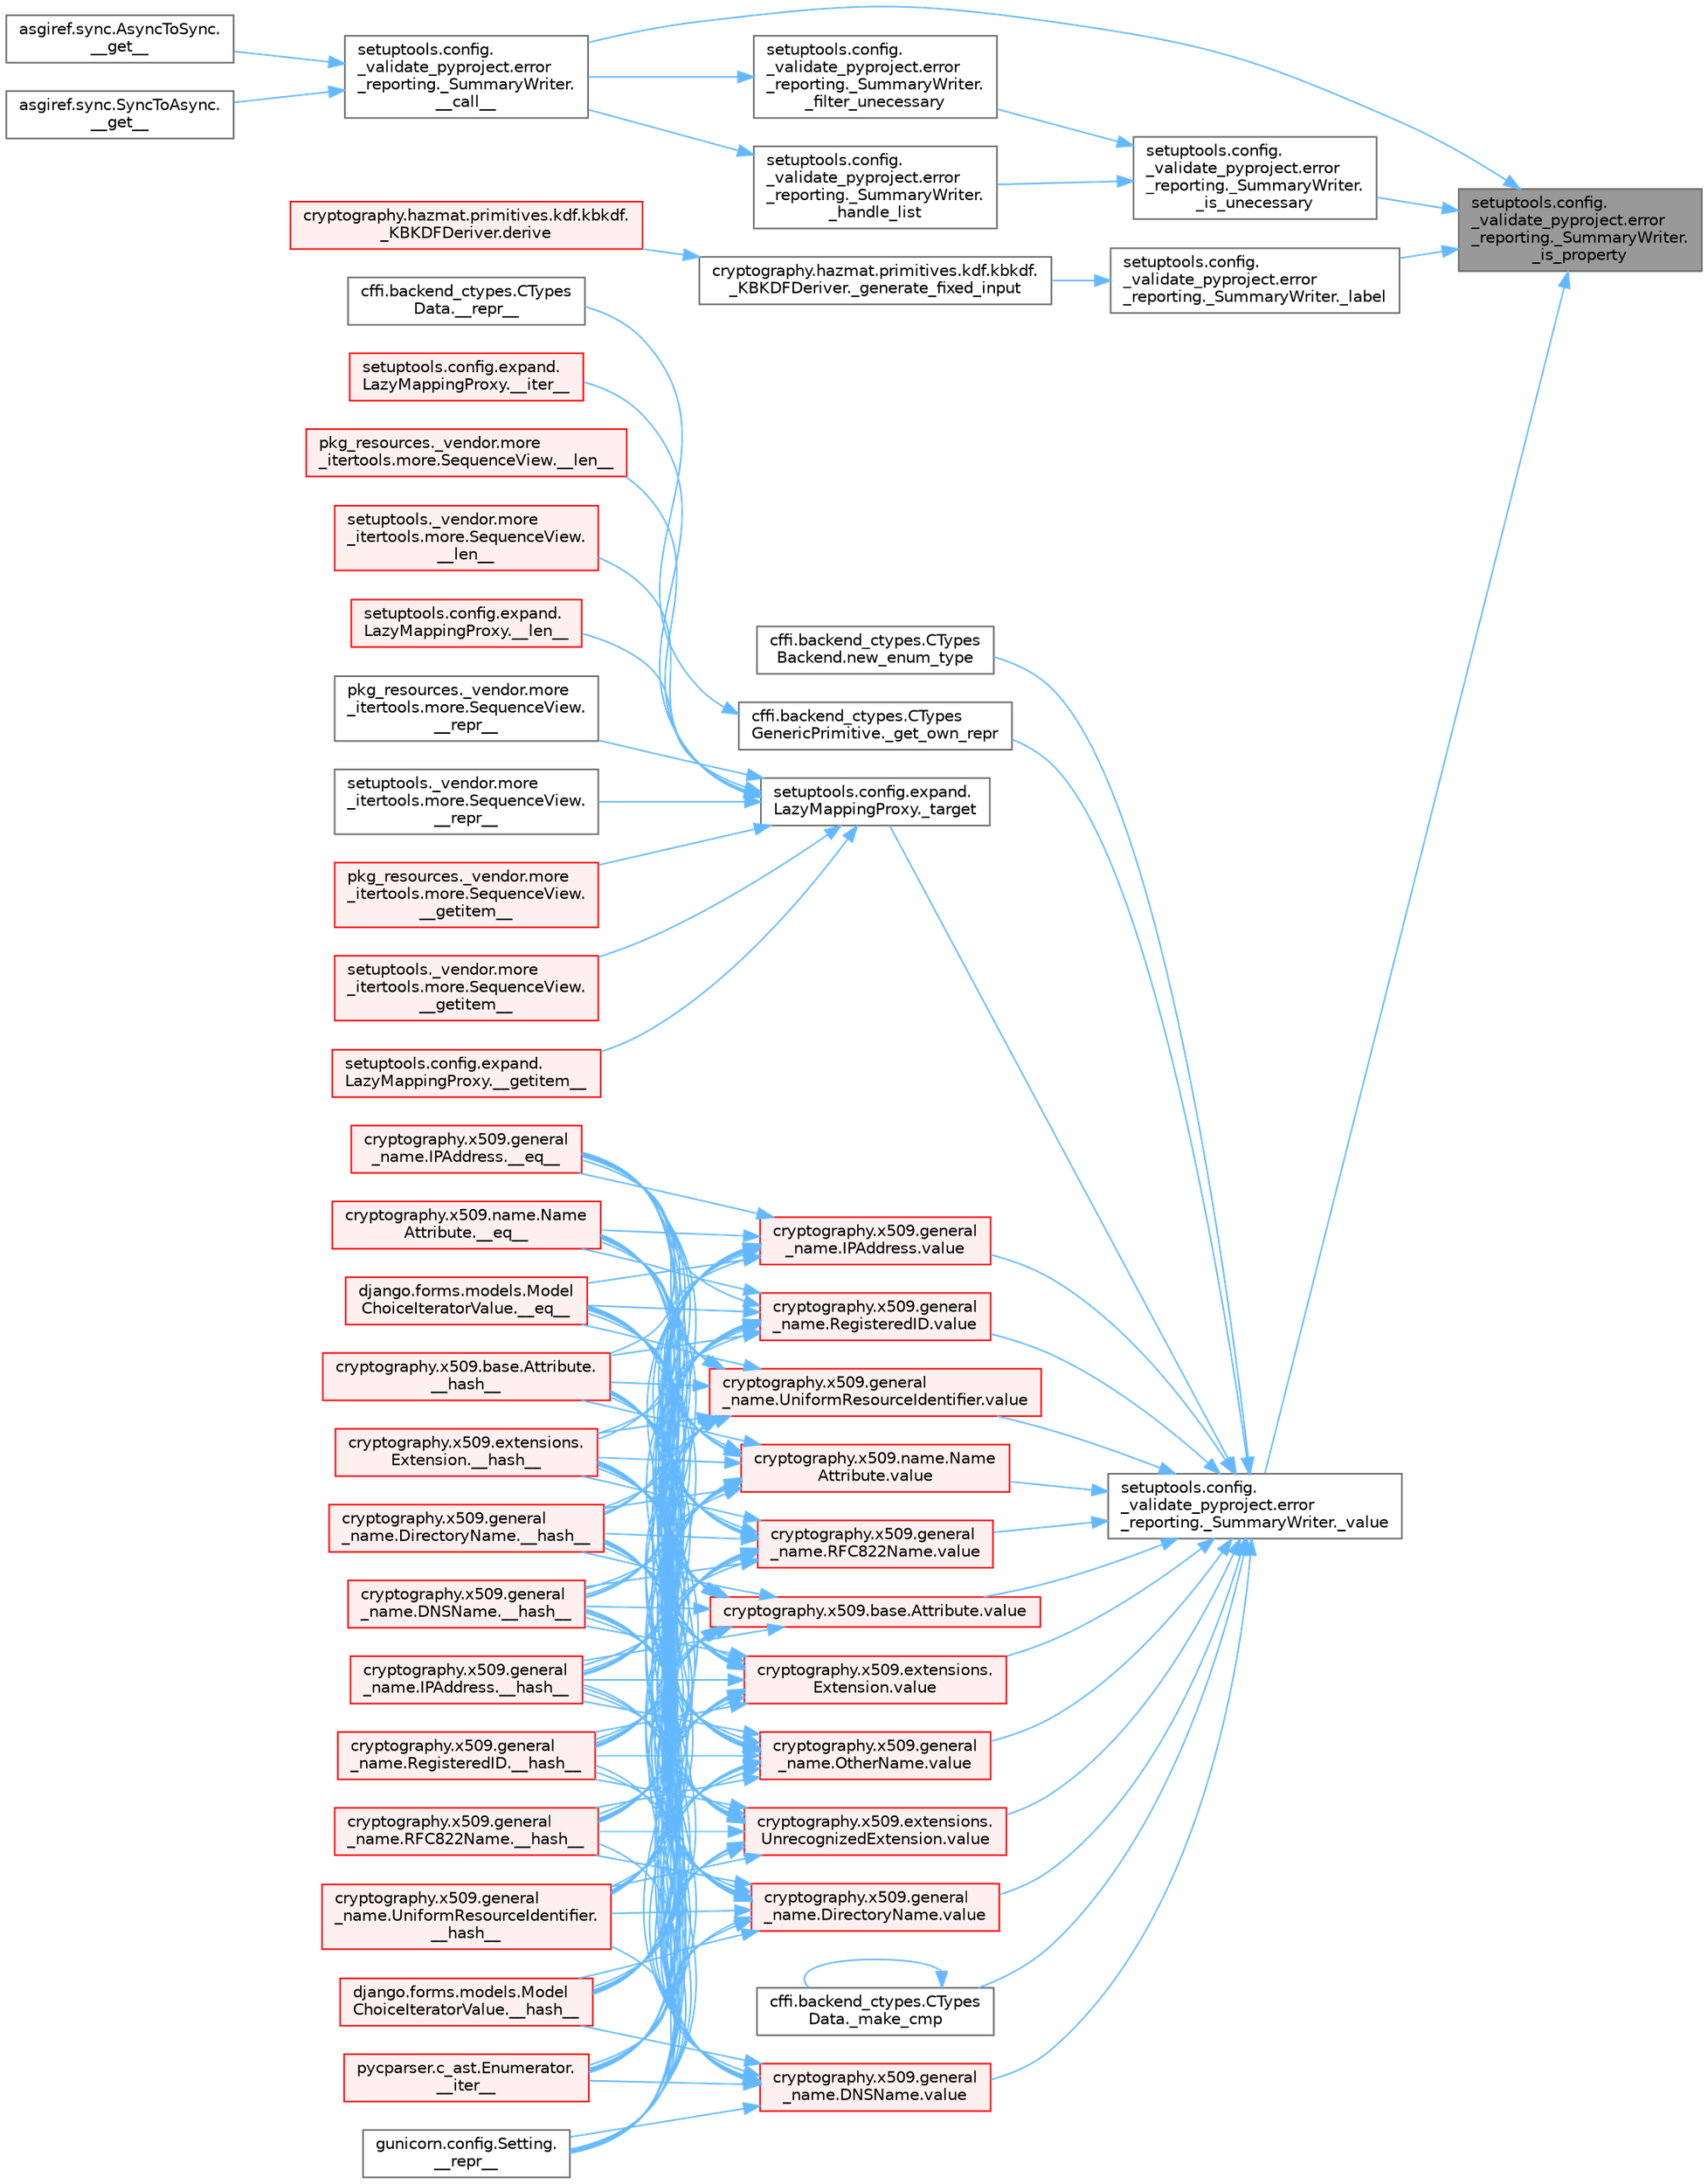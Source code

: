 digraph "setuptools.config._validate_pyproject.error_reporting._SummaryWriter._is_property"
{
 // LATEX_PDF_SIZE
  bgcolor="transparent";
  edge [fontname=Helvetica,fontsize=10,labelfontname=Helvetica,labelfontsize=10];
  node [fontname=Helvetica,fontsize=10,shape=box,height=0.2,width=0.4];
  rankdir="RL";
  Node1 [id="Node000001",label="setuptools.config.\l_validate_pyproject.error\l_reporting._SummaryWriter.\l_is_property",height=0.2,width=0.4,color="gray40", fillcolor="grey60", style="filled", fontcolor="black",tooltip=" "];
  Node1 -> Node2 [id="edge1_Node000001_Node000002",dir="back",color="steelblue1",style="solid",tooltip=" "];
  Node2 [id="Node000002",label="setuptools.config.\l_validate_pyproject.error\l_reporting._SummaryWriter.\l__call__",height=0.2,width=0.4,color="grey40", fillcolor="white", style="filled",URL="$classsetuptools_1_1config_1_1__validate__pyproject_1_1error__reporting_1_1___summary_writer.html#abaf62f876d0bbe689412e9056ff1ae9d",tooltip=" "];
  Node2 -> Node3 [id="edge2_Node000002_Node000003",dir="back",color="steelblue1",style="solid",tooltip=" "];
  Node3 [id="Node000003",label="asgiref.sync.AsyncToSync.\l__get__",height=0.2,width=0.4,color="grey40", fillcolor="white", style="filled",URL="$classasgiref_1_1sync_1_1_async_to_sync.html#a23e9ef7a73da98dad9e3f4e65846969b",tooltip=" "];
  Node2 -> Node4 [id="edge3_Node000002_Node000004",dir="back",color="steelblue1",style="solid",tooltip=" "];
  Node4 [id="Node000004",label="asgiref.sync.SyncToAsync.\l__get__",height=0.2,width=0.4,color="grey40", fillcolor="white", style="filled",URL="$classasgiref_1_1sync_1_1_sync_to_async.html#aebdfbe3f01079a529fd2f39810597381",tooltip=" "];
  Node1 -> Node5 [id="edge4_Node000001_Node000005",dir="back",color="steelblue1",style="solid",tooltip=" "];
  Node5 [id="Node000005",label="setuptools.config.\l_validate_pyproject.error\l_reporting._SummaryWriter.\l_is_unecessary",height=0.2,width=0.4,color="grey40", fillcolor="white", style="filled",URL="$classsetuptools_1_1config_1_1__validate__pyproject_1_1error__reporting_1_1___summary_writer.html#a1db092de2d8ad5c67e180d62a5cc90b7",tooltip=" "];
  Node5 -> Node6 [id="edge5_Node000005_Node000006",dir="back",color="steelblue1",style="solid",tooltip=" "];
  Node6 [id="Node000006",label="setuptools.config.\l_validate_pyproject.error\l_reporting._SummaryWriter.\l_filter_unecessary",height=0.2,width=0.4,color="grey40", fillcolor="white", style="filled",URL="$classsetuptools_1_1config_1_1__validate__pyproject_1_1error__reporting_1_1___summary_writer.html#af8a449f2a587025ceb9afd67c94ef5ac",tooltip=" "];
  Node6 -> Node2 [id="edge6_Node000006_Node000002",dir="back",color="steelblue1",style="solid",tooltip=" "];
  Node5 -> Node7 [id="edge7_Node000005_Node000007",dir="back",color="steelblue1",style="solid",tooltip=" "];
  Node7 [id="Node000007",label="setuptools.config.\l_validate_pyproject.error\l_reporting._SummaryWriter.\l_handle_list",height=0.2,width=0.4,color="grey40", fillcolor="white", style="filled",URL="$classsetuptools_1_1config_1_1__validate__pyproject_1_1error__reporting_1_1___summary_writer.html#a0fac6ad412b27fcfe83dfa158ea7f30b",tooltip=" "];
  Node7 -> Node2 [id="edge8_Node000007_Node000002",dir="back",color="steelblue1",style="solid",tooltip=" "];
  Node1 -> Node8 [id="edge9_Node000001_Node000008",dir="back",color="steelblue1",style="solid",tooltip=" "];
  Node8 [id="Node000008",label="setuptools.config.\l_validate_pyproject.error\l_reporting._SummaryWriter._label",height=0.2,width=0.4,color="grey40", fillcolor="white", style="filled",URL="$classsetuptools_1_1config_1_1__validate__pyproject_1_1error__reporting_1_1___summary_writer.html#a12c732ecc58a8f02077dc15148a44b86",tooltip=" "];
  Node8 -> Node9 [id="edge10_Node000008_Node000009",dir="back",color="steelblue1",style="solid",tooltip=" "];
  Node9 [id="Node000009",label="cryptography.hazmat.primitives.kdf.kbkdf.\l_KBKDFDeriver._generate_fixed_input",height=0.2,width=0.4,color="grey40", fillcolor="white", style="filled",URL="$classcryptography_1_1hazmat_1_1primitives_1_1kdf_1_1kbkdf_1_1___k_b_k_d_f_deriver.html#ae29dbef94394d2d3989c6a58e3390a30",tooltip=" "];
  Node9 -> Node10 [id="edge11_Node000009_Node000010",dir="back",color="steelblue1",style="solid",tooltip=" "];
  Node10 [id="Node000010",label="cryptography.hazmat.primitives.kdf.kbkdf.\l_KBKDFDeriver.derive",height=0.2,width=0.4,color="red", fillcolor="#FFF0F0", style="filled",URL="$classcryptography_1_1hazmat_1_1primitives_1_1kdf_1_1kbkdf_1_1___k_b_k_d_f_deriver.html#a44ae0bc2dd2e2a18aff4870c69dfcf14",tooltip=" "];
  Node1 -> Node3185 [id="edge12_Node000001_Node003185",dir="back",color="steelblue1",style="solid",tooltip=" "];
  Node3185 [id="Node003185",label="setuptools.config.\l_validate_pyproject.error\l_reporting._SummaryWriter._value",height=0.2,width=0.4,color="grey40", fillcolor="white", style="filled",URL="$classsetuptools_1_1config_1_1__validate__pyproject_1_1error__reporting_1_1___summary_writer.html#a28d60532640e0f6e9f0a8fe8ea5ca0bb",tooltip=" "];
  Node3185 -> Node1938 [id="edge13_Node003185_Node001938",dir="back",color="steelblue1",style="solid",tooltip=" "];
  Node1938 [id="Node001938",label="cffi.backend_ctypes.CTypes\lGenericPrimitive._get_own_repr",height=0.2,width=0.4,color="grey40", fillcolor="white", style="filled",URL="$classcffi_1_1backend__ctypes_1_1_c_types_generic_primitive.html#aa4149a55460666888a9d916f5321e8d9",tooltip=" "];
  Node1938 -> Node1939 [id="edge14_Node001938_Node001939",dir="back",color="steelblue1",style="solid",tooltip=" "];
  Node1939 [id="Node001939",label="cffi.backend_ctypes.CTypes\lData.__repr__",height=0.2,width=0.4,color="grey40", fillcolor="white", style="filled",URL="$classcffi_1_1backend__ctypes_1_1_c_types_data.html#a2e4647c1bfe6fa3a66c7103ae70a0399",tooltip=" "];
  Node3185 -> Node3186 [id="edge15_Node003185_Node003186",dir="back",color="steelblue1",style="solid",tooltip=" "];
  Node3186 [id="Node003186",label="cffi.backend_ctypes.CTypes\lData._make_cmp",height=0.2,width=0.4,color="grey40", fillcolor="white", style="filled",URL="$classcffi_1_1backend__ctypes_1_1_c_types_data.html#a7833275bcc37179c9fe0037ff90e2403",tooltip=" "];
  Node3186 -> Node3186 [id="edge16_Node003186_Node003186",dir="back",color="steelblue1",style="solid",tooltip=" "];
  Node3185 -> Node3187 [id="edge17_Node003185_Node003187",dir="back",color="steelblue1",style="solid",tooltip=" "];
  Node3187 [id="Node003187",label="setuptools.config.expand.\lLazyMappingProxy._target",height=0.2,width=0.4,color="grey40", fillcolor="white", style="filled",URL="$classsetuptools_1_1config_1_1expand_1_1_lazy_mapping_proxy.html#a6560be1f4804352acc99b9f73e564138",tooltip=" "];
  Node3187 -> Node3188 [id="edge18_Node003187_Node003188",dir="back",color="steelblue1",style="solid",tooltip=" "];
  Node3188 [id="Node003188",label="pkg_resources._vendor.more\l_itertools.more.SequenceView.\l__getitem__",height=0.2,width=0.4,color="red", fillcolor="#FFF0F0", style="filled",URL="$classpkg__resources_1_1__vendor_1_1more__itertools_1_1more_1_1_sequence_view.html#a488a98f16cc85463d2ada8e16c13d7c7",tooltip=" "];
  Node3187 -> Node3189 [id="edge19_Node003187_Node003189",dir="back",color="steelblue1",style="solid",tooltip=" "];
  Node3189 [id="Node003189",label="setuptools._vendor.more\l_itertools.more.SequenceView.\l__getitem__",height=0.2,width=0.4,color="red", fillcolor="#FFF0F0", style="filled",URL="$classsetuptools_1_1__vendor_1_1more__itertools_1_1more_1_1_sequence_view.html#a20f16e939282a61d8f8ea63e8c0aab57",tooltip=" "];
  Node3187 -> Node3190 [id="edge20_Node003187_Node003190",dir="back",color="steelblue1",style="solid",tooltip=" "];
  Node3190 [id="Node003190",label="setuptools.config.expand.\lLazyMappingProxy.__getitem__",height=0.2,width=0.4,color="red", fillcolor="#FFF0F0", style="filled",URL="$classsetuptools_1_1config_1_1expand_1_1_lazy_mapping_proxy.html#a3c1cb147cc972f15609158b8e36a450c",tooltip=" "];
  Node3187 -> Node3191 [id="edge21_Node003187_Node003191",dir="back",color="steelblue1",style="solid",tooltip=" "];
  Node3191 [id="Node003191",label="setuptools.config.expand.\lLazyMappingProxy.__iter__",height=0.2,width=0.4,color="red", fillcolor="#FFF0F0", style="filled",URL="$classsetuptools_1_1config_1_1expand_1_1_lazy_mapping_proxy.html#aafe21017733330a571d34b3ce5b97f88",tooltip=" "];
  Node3187 -> Node3192 [id="edge22_Node003187_Node003192",dir="back",color="steelblue1",style="solid",tooltip=" "];
  Node3192 [id="Node003192",label="pkg_resources._vendor.more\l_itertools.more.SequenceView.__len__",height=0.2,width=0.4,color="red", fillcolor="#FFF0F0", style="filled",URL="$classpkg__resources_1_1__vendor_1_1more__itertools_1_1more_1_1_sequence_view.html#a0a2bf71ca9f6c55112d7752468faf218",tooltip=" "];
  Node3187 -> Node3193 [id="edge23_Node003187_Node003193",dir="back",color="steelblue1",style="solid",tooltip=" "];
  Node3193 [id="Node003193",label="setuptools._vendor.more\l_itertools.more.SequenceView.\l__len__",height=0.2,width=0.4,color="red", fillcolor="#FFF0F0", style="filled",URL="$classsetuptools_1_1__vendor_1_1more__itertools_1_1more_1_1_sequence_view.html#abd530852b86c4d524cf2f741a6b05344",tooltip=" "];
  Node3187 -> Node3194 [id="edge24_Node003187_Node003194",dir="back",color="steelblue1",style="solid",tooltip=" "];
  Node3194 [id="Node003194",label="setuptools.config.expand.\lLazyMappingProxy.__len__",height=0.2,width=0.4,color="red", fillcolor="#FFF0F0", style="filled",URL="$classsetuptools_1_1config_1_1expand_1_1_lazy_mapping_proxy.html#aeced8ad23f8b1df5dcda07fe840bf128",tooltip=" "];
  Node3187 -> Node3195 [id="edge25_Node003187_Node003195",dir="back",color="steelblue1",style="solid",tooltip=" "];
  Node3195 [id="Node003195",label="pkg_resources._vendor.more\l_itertools.more.SequenceView.\l__repr__",height=0.2,width=0.4,color="grey40", fillcolor="white", style="filled",URL="$classpkg__resources_1_1__vendor_1_1more__itertools_1_1more_1_1_sequence_view.html#a6fc2b838b5e1960364eea0022e4cd2a3",tooltip=" "];
  Node3187 -> Node3196 [id="edge26_Node003187_Node003196",dir="back",color="steelblue1",style="solid",tooltip=" "];
  Node3196 [id="Node003196",label="setuptools._vendor.more\l_itertools.more.SequenceView.\l__repr__",height=0.2,width=0.4,color="grey40", fillcolor="white", style="filled",URL="$classsetuptools_1_1__vendor_1_1more__itertools_1_1more_1_1_sequence_view.html#acda079763bacfb2949b339c8318aa6f9",tooltip=" "];
  Node3185 -> Node3197 [id="edge27_Node003185_Node003197",dir="back",color="steelblue1",style="solid",tooltip=" "];
  Node3197 [id="Node003197",label="cffi.backend_ctypes.CTypes\lBackend.new_enum_type",height=0.2,width=0.4,color="grey40", fillcolor="white", style="filled",URL="$classcffi_1_1backend__ctypes_1_1_c_types_backend.html#a034236ced2cbc2d5fddbcf630654cf93",tooltip=" "];
  Node3185 -> Node3198 [id="edge28_Node003185_Node003198",dir="back",color="steelblue1",style="solid",tooltip=" "];
  Node3198 [id="Node003198",label="cryptography.x509.base.Attribute.value",height=0.2,width=0.4,color="red", fillcolor="#FFF0F0", style="filled",URL="$classcryptography_1_1x509_1_1base_1_1_attribute.html#a60472bf1e6c7d1a19111b910c23c097a",tooltip=" "];
  Node3198 -> Node831 [id="edge29_Node003198_Node000831",dir="back",color="steelblue1",style="solid",tooltip=" "];
  Node831 [id="Node000831",label="cryptography.x509.general\l_name.IPAddress.__eq__",height=0.2,width=0.4,color="red", fillcolor="#FFF0F0", style="filled",URL="$classcryptography_1_1x509_1_1general__name_1_1_i_p_address.html#a9f03c0f27b7fab1555e850429408e0c6",tooltip=" "];
  Node3198 -> Node832 [id="edge30_Node003198_Node000832",dir="back",color="steelblue1",style="solid",tooltip=" "];
  Node832 [id="Node000832",label="cryptography.x509.name.Name\lAttribute.__eq__",height=0.2,width=0.4,color="red", fillcolor="#FFF0F0", style="filled",URL="$classcryptography_1_1x509_1_1name_1_1_name_attribute.html#a3f7665b71204e40b3ad9e6f6cbd9c76b",tooltip=" "];
  Node3198 -> Node833 [id="edge31_Node003198_Node000833",dir="back",color="steelblue1",style="solid",tooltip=" "];
  Node833 [id="Node000833",label="django.forms.models.Model\lChoiceIteratorValue.__eq__",height=0.2,width=0.4,color="red", fillcolor="#FFF0F0", style="filled",URL="$classdjango_1_1forms_1_1models_1_1_model_choice_iterator_value.html#a5e0a7c8283981cabbbd59372a3664ba4",tooltip=" "];
  Node3198 -> Node834 [id="edge32_Node003198_Node000834",dir="back",color="steelblue1",style="solid",tooltip=" "];
  Node834 [id="Node000834",label="cryptography.x509.base.Attribute.\l__hash__",height=0.2,width=0.4,color="red", fillcolor="#FFF0F0", style="filled",URL="$classcryptography_1_1x509_1_1base_1_1_attribute.html#ac75831a8a55d19823de67d9bd79fea12",tooltip=" "];
  Node3198 -> Node483 [id="edge33_Node003198_Node000483",dir="back",color="steelblue1",style="solid",tooltip=" "];
  Node483 [id="Node000483",label="cryptography.x509.extensions.\lExtension.__hash__",height=0.2,width=0.4,color="red", fillcolor="#FFF0F0", style="filled",URL="$classcryptography_1_1x509_1_1extensions_1_1_extension.html#a7744510faba9373c947790041c25021e",tooltip=" "];
  Node3198 -> Node835 [id="edge34_Node003198_Node000835",dir="back",color="steelblue1",style="solid",tooltip=" "];
  Node835 [id="Node000835",label="cryptography.x509.general\l_name.DirectoryName.__hash__",height=0.2,width=0.4,color="red", fillcolor="#FFF0F0", style="filled",URL="$classcryptography_1_1x509_1_1general__name_1_1_directory_name.html#a72d42dff890691a0b51125ae2f26044e",tooltip=" "];
  Node3198 -> Node836 [id="edge35_Node003198_Node000836",dir="back",color="steelblue1",style="solid",tooltip=" "];
  Node836 [id="Node000836",label="cryptography.x509.general\l_name.DNSName.__hash__",height=0.2,width=0.4,color="red", fillcolor="#FFF0F0", style="filled",URL="$classcryptography_1_1x509_1_1general__name_1_1_d_n_s_name.html#a460f8dfd06b7596ce04fd2167416fded",tooltip=" "];
  Node3198 -> Node837 [id="edge36_Node003198_Node000837",dir="back",color="steelblue1",style="solid",tooltip=" "];
  Node837 [id="Node000837",label="cryptography.x509.general\l_name.IPAddress.__hash__",height=0.2,width=0.4,color="red", fillcolor="#FFF0F0", style="filled",URL="$classcryptography_1_1x509_1_1general__name_1_1_i_p_address.html#ab656cae16308d1b2937a28d05fb6c4d0",tooltip=" "];
  Node3198 -> Node838 [id="edge37_Node003198_Node000838",dir="back",color="steelblue1",style="solid",tooltip=" "];
  Node838 [id="Node000838",label="cryptography.x509.general\l_name.RegisteredID.__hash__",height=0.2,width=0.4,color="red", fillcolor="#FFF0F0", style="filled",URL="$classcryptography_1_1x509_1_1general__name_1_1_registered_i_d.html#af8d2046e0999f369244c67c2198733a7",tooltip=" "];
  Node3198 -> Node839 [id="edge38_Node003198_Node000839",dir="back",color="steelblue1",style="solid",tooltip=" "];
  Node839 [id="Node000839",label="cryptography.x509.general\l_name.RFC822Name.__hash__",height=0.2,width=0.4,color="red", fillcolor="#FFF0F0", style="filled",URL="$classcryptography_1_1x509_1_1general__name_1_1_r_f_c822_name.html#a81035374ac9fb28683c691986d008647",tooltip=" "];
  Node3198 -> Node840 [id="edge39_Node003198_Node000840",dir="back",color="steelblue1",style="solid",tooltip=" "];
  Node840 [id="Node000840",label="cryptography.x509.general\l_name.UniformResourceIdentifier.\l__hash__",height=0.2,width=0.4,color="red", fillcolor="#FFF0F0", style="filled",URL="$classcryptography_1_1x509_1_1general__name_1_1_uniform_resource_identifier.html#ac855ede87ae6fe5259923efe7a93fb86",tooltip=" "];
  Node3198 -> Node841 [id="edge40_Node003198_Node000841",dir="back",color="steelblue1",style="solid",tooltip=" "];
  Node841 [id="Node000841",label="django.forms.models.Model\lChoiceIteratorValue.__hash__",height=0.2,width=0.4,color="red", fillcolor="#FFF0F0", style="filled",URL="$classdjango_1_1forms_1_1models_1_1_model_choice_iterator_value.html#a4e38034545989b541d673781515faa87",tooltip=" "];
  Node3198 -> Node842 [id="edge41_Node003198_Node000842",dir="back",color="steelblue1",style="solid",tooltip=" "];
  Node842 [id="Node000842",label="pycparser.c_ast.Enumerator.\l__iter__",height=0.2,width=0.4,color="red", fillcolor="#FFF0F0", style="filled",URL="$classpycparser_1_1c__ast_1_1_enumerator.html#a3cf4b212d12eecc5f6dc9519e168e4d6",tooltip=" "];
  Node3198 -> Node843 [id="edge42_Node003198_Node000843",dir="back",color="steelblue1",style="solid",tooltip=" "];
  Node843 [id="Node000843",label="gunicorn.config.Setting.\l__repr__",height=0.2,width=0.4,color="grey40", fillcolor="white", style="filled",URL="$classgunicorn_1_1config_1_1_setting.html#aac61cf1b2eeb8df9723694b12567d07b",tooltip=" "];
  Node3185 -> Node3199 [id="edge43_Node003185_Node003199",dir="back",color="steelblue1",style="solid",tooltip=" "];
  Node3199 [id="Node003199",label="cryptography.x509.extensions.\lExtension.value",height=0.2,width=0.4,color="red", fillcolor="#FFF0F0", style="filled",URL="$classcryptography_1_1x509_1_1extensions_1_1_extension.html#a8c49255768af4af1c07670fd09fe42a7",tooltip=" "];
  Node3199 -> Node831 [id="edge44_Node003199_Node000831",dir="back",color="steelblue1",style="solid",tooltip=" "];
  Node3199 -> Node832 [id="edge45_Node003199_Node000832",dir="back",color="steelblue1",style="solid",tooltip=" "];
  Node3199 -> Node833 [id="edge46_Node003199_Node000833",dir="back",color="steelblue1",style="solid",tooltip=" "];
  Node3199 -> Node834 [id="edge47_Node003199_Node000834",dir="back",color="steelblue1",style="solid",tooltip=" "];
  Node3199 -> Node483 [id="edge48_Node003199_Node000483",dir="back",color="steelblue1",style="solid",tooltip=" "];
  Node3199 -> Node835 [id="edge49_Node003199_Node000835",dir="back",color="steelblue1",style="solid",tooltip=" "];
  Node3199 -> Node836 [id="edge50_Node003199_Node000836",dir="back",color="steelblue1",style="solid",tooltip=" "];
  Node3199 -> Node837 [id="edge51_Node003199_Node000837",dir="back",color="steelblue1",style="solid",tooltip=" "];
  Node3199 -> Node838 [id="edge52_Node003199_Node000838",dir="back",color="steelblue1",style="solid",tooltip=" "];
  Node3199 -> Node839 [id="edge53_Node003199_Node000839",dir="back",color="steelblue1",style="solid",tooltip=" "];
  Node3199 -> Node840 [id="edge54_Node003199_Node000840",dir="back",color="steelblue1",style="solid",tooltip=" "];
  Node3199 -> Node841 [id="edge55_Node003199_Node000841",dir="back",color="steelblue1",style="solid",tooltip=" "];
  Node3199 -> Node842 [id="edge56_Node003199_Node000842",dir="back",color="steelblue1",style="solid",tooltip=" "];
  Node3199 -> Node843 [id="edge57_Node003199_Node000843",dir="back",color="steelblue1",style="solid",tooltip=" "];
  Node3185 -> Node3200 [id="edge58_Node003185_Node003200",dir="back",color="steelblue1",style="solid",tooltip=" "];
  Node3200 [id="Node003200",label="cryptography.x509.extensions.\lUnrecognizedExtension.value",height=0.2,width=0.4,color="red", fillcolor="#FFF0F0", style="filled",URL="$classcryptography_1_1x509_1_1extensions_1_1_unrecognized_extension.html#a9992d78623e649a72caf3f3ce5a2c0f9",tooltip=" "];
  Node3200 -> Node831 [id="edge59_Node003200_Node000831",dir="back",color="steelblue1",style="solid",tooltip=" "];
  Node3200 -> Node832 [id="edge60_Node003200_Node000832",dir="back",color="steelblue1",style="solid",tooltip=" "];
  Node3200 -> Node833 [id="edge61_Node003200_Node000833",dir="back",color="steelblue1",style="solid",tooltip=" "];
  Node3200 -> Node834 [id="edge62_Node003200_Node000834",dir="back",color="steelblue1",style="solid",tooltip=" "];
  Node3200 -> Node483 [id="edge63_Node003200_Node000483",dir="back",color="steelblue1",style="solid",tooltip=" "];
  Node3200 -> Node835 [id="edge64_Node003200_Node000835",dir="back",color="steelblue1",style="solid",tooltip=" "];
  Node3200 -> Node836 [id="edge65_Node003200_Node000836",dir="back",color="steelblue1",style="solid",tooltip=" "];
  Node3200 -> Node837 [id="edge66_Node003200_Node000837",dir="back",color="steelblue1",style="solid",tooltip=" "];
  Node3200 -> Node838 [id="edge67_Node003200_Node000838",dir="back",color="steelblue1",style="solid",tooltip=" "];
  Node3200 -> Node839 [id="edge68_Node003200_Node000839",dir="back",color="steelblue1",style="solid",tooltip=" "];
  Node3200 -> Node840 [id="edge69_Node003200_Node000840",dir="back",color="steelblue1",style="solid",tooltip=" "];
  Node3200 -> Node841 [id="edge70_Node003200_Node000841",dir="back",color="steelblue1",style="solid",tooltip=" "];
  Node3200 -> Node842 [id="edge71_Node003200_Node000842",dir="back",color="steelblue1",style="solid",tooltip=" "];
  Node3200 -> Node843 [id="edge72_Node003200_Node000843",dir="back",color="steelblue1",style="solid",tooltip=" "];
  Node3185 -> Node3201 [id="edge73_Node003185_Node003201",dir="back",color="steelblue1",style="solid",tooltip=" "];
  Node3201 [id="Node003201",label="cryptography.x509.general\l_name.DirectoryName.value",height=0.2,width=0.4,color="red", fillcolor="#FFF0F0", style="filled",URL="$classcryptography_1_1x509_1_1general__name_1_1_directory_name.html#a68ccf077d3347ac26ff3c85cb234c9fe",tooltip=" "];
  Node3201 -> Node831 [id="edge74_Node003201_Node000831",dir="back",color="steelblue1",style="solid",tooltip=" "];
  Node3201 -> Node832 [id="edge75_Node003201_Node000832",dir="back",color="steelblue1",style="solid",tooltip=" "];
  Node3201 -> Node833 [id="edge76_Node003201_Node000833",dir="back",color="steelblue1",style="solid",tooltip=" "];
  Node3201 -> Node834 [id="edge77_Node003201_Node000834",dir="back",color="steelblue1",style="solid",tooltip=" "];
  Node3201 -> Node483 [id="edge78_Node003201_Node000483",dir="back",color="steelblue1",style="solid",tooltip=" "];
  Node3201 -> Node835 [id="edge79_Node003201_Node000835",dir="back",color="steelblue1",style="solid",tooltip=" "];
  Node3201 -> Node836 [id="edge80_Node003201_Node000836",dir="back",color="steelblue1",style="solid",tooltip=" "];
  Node3201 -> Node837 [id="edge81_Node003201_Node000837",dir="back",color="steelblue1",style="solid",tooltip=" "];
  Node3201 -> Node838 [id="edge82_Node003201_Node000838",dir="back",color="steelblue1",style="solid",tooltip=" "];
  Node3201 -> Node839 [id="edge83_Node003201_Node000839",dir="back",color="steelblue1",style="solid",tooltip=" "];
  Node3201 -> Node840 [id="edge84_Node003201_Node000840",dir="back",color="steelblue1",style="solid",tooltip=" "];
  Node3201 -> Node841 [id="edge85_Node003201_Node000841",dir="back",color="steelblue1",style="solid",tooltip=" "];
  Node3201 -> Node842 [id="edge86_Node003201_Node000842",dir="back",color="steelblue1",style="solid",tooltip=" "];
  Node3201 -> Node843 [id="edge87_Node003201_Node000843",dir="back",color="steelblue1",style="solid",tooltip=" "];
  Node3185 -> Node3202 [id="edge88_Node003185_Node003202",dir="back",color="steelblue1",style="solid",tooltip=" "];
  Node3202 [id="Node003202",label="cryptography.x509.general\l_name.DNSName.value",height=0.2,width=0.4,color="red", fillcolor="#FFF0F0", style="filled",URL="$classcryptography_1_1x509_1_1general__name_1_1_d_n_s_name.html#a93b054a2226f3b5f15aa11e51e8b2357",tooltip=" "];
  Node3202 -> Node831 [id="edge89_Node003202_Node000831",dir="back",color="steelblue1",style="solid",tooltip=" "];
  Node3202 -> Node832 [id="edge90_Node003202_Node000832",dir="back",color="steelblue1",style="solid",tooltip=" "];
  Node3202 -> Node833 [id="edge91_Node003202_Node000833",dir="back",color="steelblue1",style="solid",tooltip=" "];
  Node3202 -> Node834 [id="edge92_Node003202_Node000834",dir="back",color="steelblue1",style="solid",tooltip=" "];
  Node3202 -> Node483 [id="edge93_Node003202_Node000483",dir="back",color="steelblue1",style="solid",tooltip=" "];
  Node3202 -> Node835 [id="edge94_Node003202_Node000835",dir="back",color="steelblue1",style="solid",tooltip=" "];
  Node3202 -> Node836 [id="edge95_Node003202_Node000836",dir="back",color="steelblue1",style="solid",tooltip=" "];
  Node3202 -> Node837 [id="edge96_Node003202_Node000837",dir="back",color="steelblue1",style="solid",tooltip=" "];
  Node3202 -> Node838 [id="edge97_Node003202_Node000838",dir="back",color="steelblue1",style="solid",tooltip=" "];
  Node3202 -> Node839 [id="edge98_Node003202_Node000839",dir="back",color="steelblue1",style="solid",tooltip=" "];
  Node3202 -> Node840 [id="edge99_Node003202_Node000840",dir="back",color="steelblue1",style="solid",tooltip=" "];
  Node3202 -> Node841 [id="edge100_Node003202_Node000841",dir="back",color="steelblue1",style="solid",tooltip=" "];
  Node3202 -> Node842 [id="edge101_Node003202_Node000842",dir="back",color="steelblue1",style="solid",tooltip=" "];
  Node3202 -> Node843 [id="edge102_Node003202_Node000843",dir="back",color="steelblue1",style="solid",tooltip=" "];
  Node3185 -> Node3203 [id="edge103_Node003185_Node003203",dir="back",color="steelblue1",style="solid",tooltip=" "];
  Node3203 [id="Node003203",label="cryptography.x509.general\l_name.IPAddress.value",height=0.2,width=0.4,color="red", fillcolor="#FFF0F0", style="filled",URL="$classcryptography_1_1x509_1_1general__name_1_1_i_p_address.html#a514cf4d34f9d4eac1db384e30bfd545c",tooltip=" "];
  Node3203 -> Node831 [id="edge104_Node003203_Node000831",dir="back",color="steelblue1",style="solid",tooltip=" "];
  Node3203 -> Node832 [id="edge105_Node003203_Node000832",dir="back",color="steelblue1",style="solid",tooltip=" "];
  Node3203 -> Node833 [id="edge106_Node003203_Node000833",dir="back",color="steelblue1",style="solid",tooltip=" "];
  Node3203 -> Node834 [id="edge107_Node003203_Node000834",dir="back",color="steelblue1",style="solid",tooltip=" "];
  Node3203 -> Node483 [id="edge108_Node003203_Node000483",dir="back",color="steelblue1",style="solid",tooltip=" "];
  Node3203 -> Node835 [id="edge109_Node003203_Node000835",dir="back",color="steelblue1",style="solid",tooltip=" "];
  Node3203 -> Node836 [id="edge110_Node003203_Node000836",dir="back",color="steelblue1",style="solid",tooltip=" "];
  Node3203 -> Node837 [id="edge111_Node003203_Node000837",dir="back",color="steelblue1",style="solid",tooltip=" "];
  Node3203 -> Node838 [id="edge112_Node003203_Node000838",dir="back",color="steelblue1",style="solid",tooltip=" "];
  Node3203 -> Node839 [id="edge113_Node003203_Node000839",dir="back",color="steelblue1",style="solid",tooltip=" "];
  Node3203 -> Node840 [id="edge114_Node003203_Node000840",dir="back",color="steelblue1",style="solid",tooltip=" "];
  Node3203 -> Node841 [id="edge115_Node003203_Node000841",dir="back",color="steelblue1",style="solid",tooltip=" "];
  Node3203 -> Node842 [id="edge116_Node003203_Node000842",dir="back",color="steelblue1",style="solid",tooltip=" "];
  Node3203 -> Node843 [id="edge117_Node003203_Node000843",dir="back",color="steelblue1",style="solid",tooltip=" "];
  Node3185 -> Node3204 [id="edge118_Node003185_Node003204",dir="back",color="steelblue1",style="solid",tooltip=" "];
  Node3204 [id="Node003204",label="cryptography.x509.general\l_name.OtherName.value",height=0.2,width=0.4,color="red", fillcolor="#FFF0F0", style="filled",URL="$classcryptography_1_1x509_1_1general__name_1_1_other_name.html#adc049986474090e83a8ff9ed596f53f6",tooltip=" "];
  Node3204 -> Node831 [id="edge119_Node003204_Node000831",dir="back",color="steelblue1",style="solid",tooltip=" "];
  Node3204 -> Node832 [id="edge120_Node003204_Node000832",dir="back",color="steelblue1",style="solid",tooltip=" "];
  Node3204 -> Node833 [id="edge121_Node003204_Node000833",dir="back",color="steelblue1",style="solid",tooltip=" "];
  Node3204 -> Node834 [id="edge122_Node003204_Node000834",dir="back",color="steelblue1",style="solid",tooltip=" "];
  Node3204 -> Node483 [id="edge123_Node003204_Node000483",dir="back",color="steelblue1",style="solid",tooltip=" "];
  Node3204 -> Node835 [id="edge124_Node003204_Node000835",dir="back",color="steelblue1",style="solid",tooltip=" "];
  Node3204 -> Node836 [id="edge125_Node003204_Node000836",dir="back",color="steelblue1",style="solid",tooltip=" "];
  Node3204 -> Node837 [id="edge126_Node003204_Node000837",dir="back",color="steelblue1",style="solid",tooltip=" "];
  Node3204 -> Node838 [id="edge127_Node003204_Node000838",dir="back",color="steelblue1",style="solid",tooltip=" "];
  Node3204 -> Node839 [id="edge128_Node003204_Node000839",dir="back",color="steelblue1",style="solid",tooltip=" "];
  Node3204 -> Node840 [id="edge129_Node003204_Node000840",dir="back",color="steelblue1",style="solid",tooltip=" "];
  Node3204 -> Node841 [id="edge130_Node003204_Node000841",dir="back",color="steelblue1",style="solid",tooltip=" "];
  Node3204 -> Node842 [id="edge131_Node003204_Node000842",dir="back",color="steelblue1",style="solid",tooltip=" "];
  Node3204 -> Node843 [id="edge132_Node003204_Node000843",dir="back",color="steelblue1",style="solid",tooltip=" "];
  Node3185 -> Node3205 [id="edge133_Node003185_Node003205",dir="back",color="steelblue1",style="solid",tooltip=" "];
  Node3205 [id="Node003205",label="cryptography.x509.general\l_name.RegisteredID.value",height=0.2,width=0.4,color="red", fillcolor="#FFF0F0", style="filled",URL="$classcryptography_1_1x509_1_1general__name_1_1_registered_i_d.html#a54915bad33598e65e1299ae76700053c",tooltip=" "];
  Node3205 -> Node831 [id="edge134_Node003205_Node000831",dir="back",color="steelblue1",style="solid",tooltip=" "];
  Node3205 -> Node832 [id="edge135_Node003205_Node000832",dir="back",color="steelblue1",style="solid",tooltip=" "];
  Node3205 -> Node833 [id="edge136_Node003205_Node000833",dir="back",color="steelblue1",style="solid",tooltip=" "];
  Node3205 -> Node834 [id="edge137_Node003205_Node000834",dir="back",color="steelblue1",style="solid",tooltip=" "];
  Node3205 -> Node483 [id="edge138_Node003205_Node000483",dir="back",color="steelblue1",style="solid",tooltip=" "];
  Node3205 -> Node835 [id="edge139_Node003205_Node000835",dir="back",color="steelblue1",style="solid",tooltip=" "];
  Node3205 -> Node836 [id="edge140_Node003205_Node000836",dir="back",color="steelblue1",style="solid",tooltip=" "];
  Node3205 -> Node837 [id="edge141_Node003205_Node000837",dir="back",color="steelblue1",style="solid",tooltip=" "];
  Node3205 -> Node838 [id="edge142_Node003205_Node000838",dir="back",color="steelblue1",style="solid",tooltip=" "];
  Node3205 -> Node839 [id="edge143_Node003205_Node000839",dir="back",color="steelblue1",style="solid",tooltip=" "];
  Node3205 -> Node840 [id="edge144_Node003205_Node000840",dir="back",color="steelblue1",style="solid",tooltip=" "];
  Node3205 -> Node841 [id="edge145_Node003205_Node000841",dir="back",color="steelblue1",style="solid",tooltip=" "];
  Node3205 -> Node842 [id="edge146_Node003205_Node000842",dir="back",color="steelblue1",style="solid",tooltip=" "];
  Node3205 -> Node843 [id="edge147_Node003205_Node000843",dir="back",color="steelblue1",style="solid",tooltip=" "];
  Node3185 -> Node3206 [id="edge148_Node003185_Node003206",dir="back",color="steelblue1",style="solid",tooltip=" "];
  Node3206 [id="Node003206",label="cryptography.x509.general\l_name.RFC822Name.value",height=0.2,width=0.4,color="red", fillcolor="#FFF0F0", style="filled",URL="$classcryptography_1_1x509_1_1general__name_1_1_r_f_c822_name.html#a63c29183b28ccc19efeb5894b261e70d",tooltip=" "];
  Node3206 -> Node831 [id="edge149_Node003206_Node000831",dir="back",color="steelblue1",style="solid",tooltip=" "];
  Node3206 -> Node832 [id="edge150_Node003206_Node000832",dir="back",color="steelblue1",style="solid",tooltip=" "];
  Node3206 -> Node833 [id="edge151_Node003206_Node000833",dir="back",color="steelblue1",style="solid",tooltip=" "];
  Node3206 -> Node834 [id="edge152_Node003206_Node000834",dir="back",color="steelblue1",style="solid",tooltip=" "];
  Node3206 -> Node483 [id="edge153_Node003206_Node000483",dir="back",color="steelblue1",style="solid",tooltip=" "];
  Node3206 -> Node835 [id="edge154_Node003206_Node000835",dir="back",color="steelblue1",style="solid",tooltip=" "];
  Node3206 -> Node836 [id="edge155_Node003206_Node000836",dir="back",color="steelblue1",style="solid",tooltip=" "];
  Node3206 -> Node837 [id="edge156_Node003206_Node000837",dir="back",color="steelblue1",style="solid",tooltip=" "];
  Node3206 -> Node838 [id="edge157_Node003206_Node000838",dir="back",color="steelblue1",style="solid",tooltip=" "];
  Node3206 -> Node839 [id="edge158_Node003206_Node000839",dir="back",color="steelblue1",style="solid",tooltip=" "];
  Node3206 -> Node840 [id="edge159_Node003206_Node000840",dir="back",color="steelblue1",style="solid",tooltip=" "];
  Node3206 -> Node841 [id="edge160_Node003206_Node000841",dir="back",color="steelblue1",style="solid",tooltip=" "];
  Node3206 -> Node842 [id="edge161_Node003206_Node000842",dir="back",color="steelblue1",style="solid",tooltip=" "];
  Node3206 -> Node843 [id="edge162_Node003206_Node000843",dir="back",color="steelblue1",style="solid",tooltip=" "];
  Node3185 -> Node3207 [id="edge163_Node003185_Node003207",dir="back",color="steelblue1",style="solid",tooltip=" "];
  Node3207 [id="Node003207",label="cryptography.x509.general\l_name.UniformResourceIdentifier.value",height=0.2,width=0.4,color="red", fillcolor="#FFF0F0", style="filled",URL="$classcryptography_1_1x509_1_1general__name_1_1_uniform_resource_identifier.html#a62c2508b5e9961e78426b268e20f412f",tooltip=" "];
  Node3207 -> Node831 [id="edge164_Node003207_Node000831",dir="back",color="steelblue1",style="solid",tooltip=" "];
  Node3207 -> Node832 [id="edge165_Node003207_Node000832",dir="back",color="steelblue1",style="solid",tooltip=" "];
  Node3207 -> Node833 [id="edge166_Node003207_Node000833",dir="back",color="steelblue1",style="solid",tooltip=" "];
  Node3207 -> Node834 [id="edge167_Node003207_Node000834",dir="back",color="steelblue1",style="solid",tooltip=" "];
  Node3207 -> Node483 [id="edge168_Node003207_Node000483",dir="back",color="steelblue1",style="solid",tooltip=" "];
  Node3207 -> Node835 [id="edge169_Node003207_Node000835",dir="back",color="steelblue1",style="solid",tooltip=" "];
  Node3207 -> Node836 [id="edge170_Node003207_Node000836",dir="back",color="steelblue1",style="solid",tooltip=" "];
  Node3207 -> Node837 [id="edge171_Node003207_Node000837",dir="back",color="steelblue1",style="solid",tooltip=" "];
  Node3207 -> Node838 [id="edge172_Node003207_Node000838",dir="back",color="steelblue1",style="solid",tooltip=" "];
  Node3207 -> Node839 [id="edge173_Node003207_Node000839",dir="back",color="steelblue1",style="solid",tooltip=" "];
  Node3207 -> Node840 [id="edge174_Node003207_Node000840",dir="back",color="steelblue1",style="solid",tooltip=" "];
  Node3207 -> Node841 [id="edge175_Node003207_Node000841",dir="back",color="steelblue1",style="solid",tooltip=" "];
  Node3207 -> Node842 [id="edge176_Node003207_Node000842",dir="back",color="steelblue1",style="solid",tooltip=" "];
  Node3207 -> Node843 [id="edge177_Node003207_Node000843",dir="back",color="steelblue1",style="solid",tooltip=" "];
  Node3185 -> Node3208 [id="edge178_Node003185_Node003208",dir="back",color="steelblue1",style="solid",tooltip=" "];
  Node3208 [id="Node003208",label="cryptography.x509.name.Name\lAttribute.value",height=0.2,width=0.4,color="red", fillcolor="#FFF0F0", style="filled",URL="$classcryptography_1_1x509_1_1name_1_1_name_attribute.html#af39a23a036a8c8a731fb74018c6c58f7",tooltip=" "];
  Node3208 -> Node831 [id="edge179_Node003208_Node000831",dir="back",color="steelblue1",style="solid",tooltip=" "];
  Node3208 -> Node832 [id="edge180_Node003208_Node000832",dir="back",color="steelblue1",style="solid",tooltip=" "];
  Node3208 -> Node833 [id="edge181_Node003208_Node000833",dir="back",color="steelblue1",style="solid",tooltip=" "];
  Node3208 -> Node834 [id="edge182_Node003208_Node000834",dir="back",color="steelblue1",style="solid",tooltip=" "];
  Node3208 -> Node483 [id="edge183_Node003208_Node000483",dir="back",color="steelblue1",style="solid",tooltip=" "];
  Node3208 -> Node835 [id="edge184_Node003208_Node000835",dir="back",color="steelblue1",style="solid",tooltip=" "];
  Node3208 -> Node836 [id="edge185_Node003208_Node000836",dir="back",color="steelblue1",style="solid",tooltip=" "];
  Node3208 -> Node837 [id="edge186_Node003208_Node000837",dir="back",color="steelblue1",style="solid",tooltip=" "];
  Node3208 -> Node838 [id="edge187_Node003208_Node000838",dir="back",color="steelblue1",style="solid",tooltip=" "];
  Node3208 -> Node839 [id="edge188_Node003208_Node000839",dir="back",color="steelblue1",style="solid",tooltip=" "];
  Node3208 -> Node840 [id="edge189_Node003208_Node000840",dir="back",color="steelblue1",style="solid",tooltip=" "];
  Node3208 -> Node841 [id="edge190_Node003208_Node000841",dir="back",color="steelblue1",style="solid",tooltip=" "];
  Node3208 -> Node842 [id="edge191_Node003208_Node000842",dir="back",color="steelblue1",style="solid",tooltip=" "];
  Node3208 -> Node843 [id="edge192_Node003208_Node000843",dir="back",color="steelblue1",style="solid",tooltip=" "];
}
